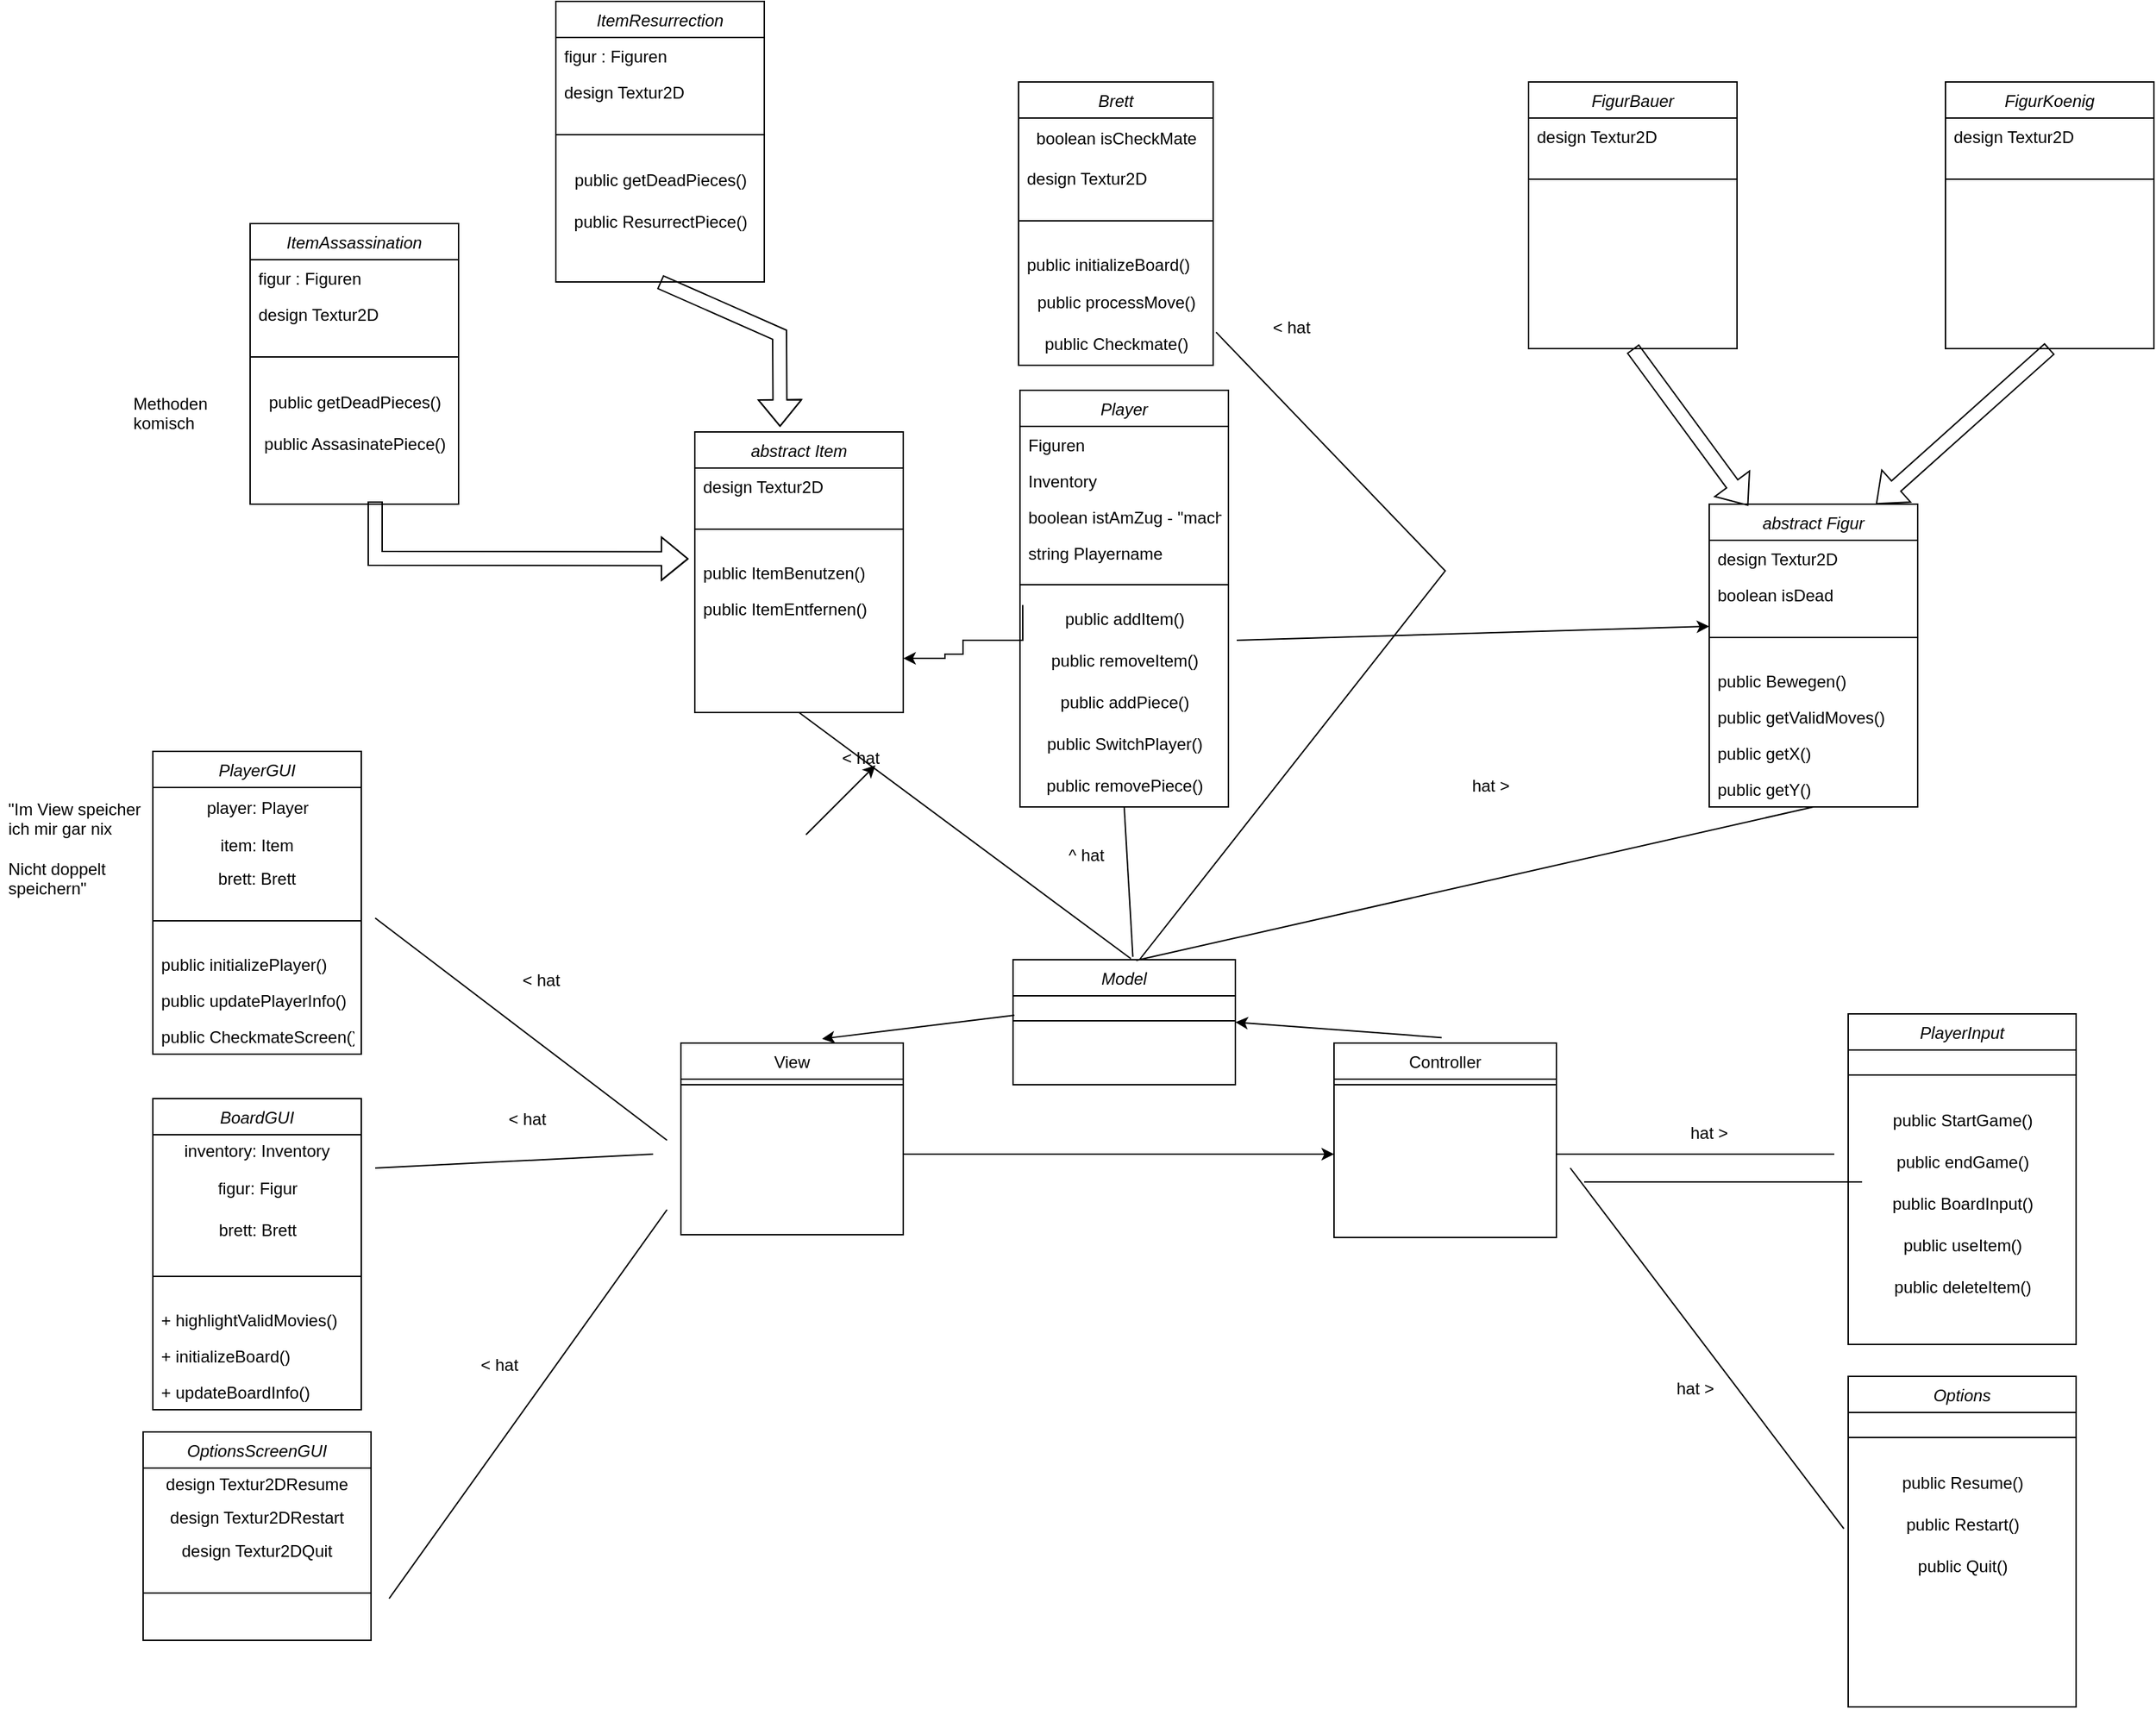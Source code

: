 <mxfile version="23.0.2" type="github">
  <diagram id="C5RBs43oDa-KdzZeNtuy" name="Page-1">
    <mxGraphModel dx="2901" dy="2311" grid="1" gridSize="10" guides="1" tooltips="1" connect="1" arrows="1" fold="1" page="1" pageScale="1" pageWidth="827" pageHeight="1169" math="0" shadow="0">
      <root>
        <mxCell id="WIyWlLk6GJQsqaUBKTNV-0" />
        <mxCell id="WIyWlLk6GJQsqaUBKTNV-1" parent="WIyWlLk6GJQsqaUBKTNV-0" />
        <mxCell id="zkfFHV4jXpPFQw0GAbJ--0" value="Model" style="swimlane;fontStyle=2;align=center;verticalAlign=top;childLayout=stackLayout;horizontal=1;startSize=26;horizontalStack=0;resizeParent=1;resizeLast=0;collapsible=1;marginBottom=0;rounded=0;shadow=0;strokeWidth=1;" parent="WIyWlLk6GJQsqaUBKTNV-1" vertex="1">
          <mxGeometry x="339" y="260" width="160" height="90" as="geometry">
            <mxRectangle x="230" y="140" width="160" height="26" as="alternateBounds" />
          </mxGeometry>
        </mxCell>
        <mxCell id="zkfFHV4jXpPFQw0GAbJ--4" value="" style="line;html=1;strokeWidth=1;align=left;verticalAlign=middle;spacingTop=-1;spacingLeft=3;spacingRight=3;rotatable=0;labelPosition=right;points=[];portConstraint=eastwest;" parent="zkfFHV4jXpPFQw0GAbJ--0" vertex="1">
          <mxGeometry y="26" width="160" height="36" as="geometry" />
        </mxCell>
        <mxCell id="zkfFHV4jXpPFQw0GAbJ--6" value="View" style="swimlane;fontStyle=0;align=center;verticalAlign=top;childLayout=stackLayout;horizontal=1;startSize=26;horizontalStack=0;resizeParent=1;resizeLast=0;collapsible=1;marginBottom=0;rounded=0;shadow=0;strokeWidth=1;" parent="WIyWlLk6GJQsqaUBKTNV-1" vertex="1">
          <mxGeometry x="100" y="320" width="160" height="138" as="geometry">
            <mxRectangle x="130" y="380" width="160" height="26" as="alternateBounds" />
          </mxGeometry>
        </mxCell>
        <mxCell id="zkfFHV4jXpPFQw0GAbJ--9" value="" style="line;html=1;strokeWidth=1;align=left;verticalAlign=middle;spacingTop=-1;spacingLeft=3;spacingRight=3;rotatable=0;labelPosition=right;points=[];portConstraint=eastwest;" parent="zkfFHV4jXpPFQw0GAbJ--6" vertex="1">
          <mxGeometry y="26" width="160" height="8" as="geometry" />
        </mxCell>
        <mxCell id="zkfFHV4jXpPFQw0GAbJ--13" value="Controller&#xa;" style="swimlane;fontStyle=0;align=center;verticalAlign=top;childLayout=stackLayout;horizontal=1;startSize=26;horizontalStack=0;resizeParent=1;resizeLast=0;collapsible=1;marginBottom=0;rounded=0;shadow=0;strokeWidth=1;" parent="WIyWlLk6GJQsqaUBKTNV-1" vertex="1">
          <mxGeometry x="570" y="320" width="160" height="140" as="geometry">
            <mxRectangle x="340" y="380" width="170" height="26" as="alternateBounds" />
          </mxGeometry>
        </mxCell>
        <mxCell id="zkfFHV4jXpPFQw0GAbJ--15" value="" style="line;html=1;strokeWidth=1;align=left;verticalAlign=middle;spacingTop=-1;spacingLeft=3;spacingRight=3;rotatable=0;labelPosition=right;points=[];portConstraint=eastwest;" parent="zkfFHV4jXpPFQw0GAbJ--13" vertex="1">
          <mxGeometry y="26" width="160" height="8" as="geometry" />
        </mxCell>
        <mxCell id="_3oRnArDwlTVhHoEboh7-8" value="" style="endArrow=classic;html=1;rounded=0;entryX=0.635;entryY=-0.022;entryDx=0;entryDy=0;entryPerimeter=0;" parent="WIyWlLk6GJQsqaUBKTNV-1" target="zkfFHV4jXpPFQw0GAbJ--6" edge="1">
          <mxGeometry width="50" height="50" relative="1" as="geometry">
            <mxPoint x="340" y="300" as="sourcePoint" />
            <mxPoint x="270" y="210" as="targetPoint" />
          </mxGeometry>
        </mxCell>
        <mxCell id="_3oRnArDwlTVhHoEboh7-10" value="" style="endArrow=classic;html=1;rounded=0;exitX=0.484;exitY=-0.028;exitDx=0;exitDy=0;exitPerimeter=0;entryX=1;entryY=0.5;entryDx=0;entryDy=0;" parent="WIyWlLk6GJQsqaUBKTNV-1" source="zkfFHV4jXpPFQw0GAbJ--13" target="zkfFHV4jXpPFQw0GAbJ--0" edge="1">
          <mxGeometry width="50" height="50" relative="1" as="geometry">
            <mxPoint x="390" y="320" as="sourcePoint" />
            <mxPoint x="493.04" y="228.9" as="targetPoint" />
          </mxGeometry>
        </mxCell>
        <mxCell id="_3oRnArDwlTVhHoEboh7-21" value="Player" style="swimlane;fontStyle=2;align=center;verticalAlign=top;childLayout=stackLayout;horizontal=1;startSize=26;horizontalStack=0;resizeParent=1;resizeLast=0;collapsible=1;marginBottom=0;rounded=0;shadow=0;strokeWidth=1;" parent="WIyWlLk6GJQsqaUBKTNV-1" vertex="1">
          <mxGeometry x="344" y="-150" width="150" height="300" as="geometry">
            <mxRectangle x="230" y="140" width="160" height="26" as="alternateBounds" />
          </mxGeometry>
        </mxCell>
        <mxCell id="_3oRnArDwlTVhHoEboh7-22" value="Figuren&#xa;" style="text;align=left;verticalAlign=top;spacingLeft=4;spacingRight=4;overflow=hidden;rotatable=0;points=[[0,0.5],[1,0.5]];portConstraint=eastwest;" parent="_3oRnArDwlTVhHoEboh7-21" vertex="1">
          <mxGeometry y="26" width="150" height="26" as="geometry" />
        </mxCell>
        <mxCell id="_3oRnArDwlTVhHoEboh7-23" value="Inventory" style="text;align=left;verticalAlign=top;spacingLeft=4;spacingRight=4;overflow=hidden;rotatable=0;points=[[0,0.5],[1,0.5]];portConstraint=eastwest;rounded=0;shadow=0;html=0;" parent="_3oRnArDwlTVhHoEboh7-21" vertex="1">
          <mxGeometry y="52" width="150" height="26" as="geometry" />
        </mxCell>
        <mxCell id="31eVCg-rmrNugIKv_rSr-38" value="boolean istAmZug - &quot;macht keinen SInn&quot;" style="text;align=left;verticalAlign=top;spacingLeft=4;spacingRight=4;overflow=hidden;rotatable=0;points=[[0,0.5],[1,0.5]];portConstraint=eastwest;rounded=0;shadow=0;html=0;" parent="_3oRnArDwlTVhHoEboh7-21" vertex="1">
          <mxGeometry y="78" width="150" height="26" as="geometry" />
        </mxCell>
        <mxCell id="o50f4j4-CkijmpukUi6C-11" value="string Playername" style="text;align=left;verticalAlign=top;spacingLeft=4;spacingRight=4;overflow=hidden;rotatable=0;points=[[0,0.5],[1,0.5]];portConstraint=eastwest;rounded=0;shadow=0;html=0;" parent="_3oRnArDwlTVhHoEboh7-21" vertex="1">
          <mxGeometry y="104" width="150" height="26" as="geometry" />
        </mxCell>
        <mxCell id="_3oRnArDwlTVhHoEboh7-26" value="" style="line;html=1;strokeWidth=1;align=left;verticalAlign=middle;spacingTop=-1;spacingLeft=3;spacingRight=3;rotatable=0;labelPosition=right;points=[];portConstraint=eastwest;" parent="_3oRnArDwlTVhHoEboh7-21" vertex="1">
          <mxGeometry y="130" width="150" height="20" as="geometry" />
        </mxCell>
        <mxCell id="o50f4j4-CkijmpukUi6C-31" value="public addItem()" style="text;html=1;align=center;verticalAlign=middle;resizable=0;points=[];autosize=1;strokeColor=none;fillColor=none;" parent="_3oRnArDwlTVhHoEboh7-21" vertex="1">
          <mxGeometry y="150" width="150" height="30" as="geometry" />
        </mxCell>
        <mxCell id="o50f4j4-CkijmpukUi6C-32" value="public removeItem()" style="text;html=1;align=center;verticalAlign=middle;resizable=0;points=[];autosize=1;strokeColor=none;fillColor=none;" parent="_3oRnArDwlTVhHoEboh7-21" vertex="1">
          <mxGeometry y="180" width="150" height="30" as="geometry" />
        </mxCell>
        <mxCell id="o50f4j4-CkijmpukUi6C-33" value="public addPiece()" style="text;html=1;align=center;verticalAlign=middle;resizable=0;points=[];autosize=1;strokeColor=none;fillColor=none;" parent="_3oRnArDwlTVhHoEboh7-21" vertex="1">
          <mxGeometry y="210" width="150" height="30" as="geometry" />
        </mxCell>
        <mxCell id="o50f4j4-CkijmpukUi6C-12" value="public SwitchPlayer()" style="text;html=1;align=center;verticalAlign=middle;resizable=0;points=[];autosize=1;strokeColor=none;fillColor=none;" parent="_3oRnArDwlTVhHoEboh7-21" vertex="1">
          <mxGeometry y="240" width="150" height="30" as="geometry" />
        </mxCell>
        <mxCell id="o50f4j4-CkijmpukUi6C-34" value="public removePiece()" style="text;html=1;align=center;verticalAlign=middle;resizable=0;points=[];autosize=1;strokeColor=none;fillColor=none;" parent="_3oRnArDwlTVhHoEboh7-21" vertex="1">
          <mxGeometry y="270" width="150" height="30" as="geometry" />
        </mxCell>
        <mxCell id="_3oRnArDwlTVhHoEboh7-32" value="" style="endArrow=classic;html=1;rounded=0;" parent="WIyWlLk6GJQsqaUBKTNV-1" edge="1">
          <mxGeometry width="50" height="50" relative="1" as="geometry">
            <mxPoint x="260" y="400" as="sourcePoint" />
            <mxPoint x="570" y="400" as="targetPoint" />
          </mxGeometry>
        </mxCell>
        <mxCell id="_3oRnArDwlTVhHoEboh7-33" value="abstract Figur" style="swimlane;fontStyle=2;align=center;verticalAlign=top;childLayout=stackLayout;horizontal=1;startSize=26;horizontalStack=0;resizeParent=1;resizeLast=0;collapsible=1;marginBottom=0;rounded=0;shadow=0;strokeWidth=1;" parent="WIyWlLk6GJQsqaUBKTNV-1" vertex="1">
          <mxGeometry x="840" y="-68" width="150" height="218" as="geometry">
            <mxRectangle x="230" y="140" width="160" height="26" as="alternateBounds" />
          </mxGeometry>
        </mxCell>
        <mxCell id="_3oRnArDwlTVhHoEboh7-34" value="design Textur2D" style="text;align=left;verticalAlign=top;spacingLeft=4;spacingRight=4;overflow=hidden;rotatable=0;points=[[0,0.5],[1,0.5]];portConstraint=eastwest;" parent="_3oRnArDwlTVhHoEboh7-33" vertex="1">
          <mxGeometry y="26" width="150" height="26" as="geometry" />
        </mxCell>
        <mxCell id="o50f4j4-CkijmpukUi6C-25" value="boolean isDead" style="text;align=left;verticalAlign=top;spacingLeft=4;spacingRight=4;overflow=hidden;rotatable=0;points=[[0,0.5],[1,0.5]];portConstraint=eastwest;" parent="_3oRnArDwlTVhHoEboh7-33" vertex="1">
          <mxGeometry y="52" width="150" height="26" as="geometry" />
        </mxCell>
        <mxCell id="_3oRnArDwlTVhHoEboh7-38" value="" style="line;html=1;strokeWidth=1;align=left;verticalAlign=middle;spacingTop=-1;spacingLeft=3;spacingRight=3;rotatable=0;labelPosition=right;points=[];portConstraint=eastwest;" parent="_3oRnArDwlTVhHoEboh7-33" vertex="1">
          <mxGeometry y="78" width="150" height="36" as="geometry" />
        </mxCell>
        <mxCell id="nvg7bi4D38_Xlgf6pgOW-30" value="public Bewegen()" style="text;align=left;verticalAlign=top;spacingLeft=4;spacingRight=4;overflow=hidden;rotatable=0;points=[[0,0.5],[1,0.5]];portConstraint=eastwest;" parent="_3oRnArDwlTVhHoEboh7-33" vertex="1">
          <mxGeometry y="114" width="150" height="26" as="geometry" />
        </mxCell>
        <mxCell id="o50f4j4-CkijmpukUi6C-18" value="public getValidMoves()" style="text;align=left;verticalAlign=top;spacingLeft=4;spacingRight=4;overflow=hidden;rotatable=0;points=[[0,0.5],[1,0.5]];portConstraint=eastwest;" parent="_3oRnArDwlTVhHoEboh7-33" vertex="1">
          <mxGeometry y="140" width="150" height="26" as="geometry" />
        </mxCell>
        <mxCell id="o50f4j4-CkijmpukUi6C-27" value="public getX()" style="text;align=left;verticalAlign=top;spacingLeft=4;spacingRight=4;overflow=hidden;rotatable=0;points=[[0,0.5],[1,0.5]];portConstraint=eastwest;" parent="_3oRnArDwlTVhHoEboh7-33" vertex="1">
          <mxGeometry y="166" width="150" height="26" as="geometry" />
        </mxCell>
        <mxCell id="o50f4j4-CkijmpukUi6C-28" value="public getY()" style="text;align=left;verticalAlign=top;spacingLeft=4;spacingRight=4;overflow=hidden;rotatable=0;points=[[0,0.5],[1,0.5]];portConstraint=eastwest;" parent="_3oRnArDwlTVhHoEboh7-33" vertex="1">
          <mxGeometry y="192" width="150" height="26" as="geometry" />
        </mxCell>
        <mxCell id="_3oRnArDwlTVhHoEboh7-40" value="abstract Item&#xa;" style="swimlane;fontStyle=2;align=center;verticalAlign=top;childLayout=stackLayout;horizontal=1;startSize=26;horizontalStack=0;resizeParent=1;resizeLast=0;collapsible=1;marginBottom=0;rounded=0;shadow=0;strokeWidth=1;" parent="WIyWlLk6GJQsqaUBKTNV-1" vertex="1">
          <mxGeometry x="110" y="-120" width="150" height="202" as="geometry">
            <mxRectangle x="110" y="-110" width="160" height="26" as="alternateBounds" />
          </mxGeometry>
        </mxCell>
        <mxCell id="_3oRnArDwlTVhHoEboh7-43" value="design Textur2D" style="text;align=left;verticalAlign=top;spacingLeft=4;spacingRight=4;overflow=hidden;rotatable=0;points=[[0,0.5],[1,0.5]];portConstraint=eastwest;rounded=0;shadow=0;html=0;" parent="_3oRnArDwlTVhHoEboh7-40" vertex="1">
          <mxGeometry y="26" width="150" height="26" as="geometry" />
        </mxCell>
        <mxCell id="_3oRnArDwlTVhHoEboh7-45" value="" style="line;html=1;strokeWidth=1;align=left;verticalAlign=middle;spacingTop=-1;spacingLeft=3;spacingRight=3;rotatable=0;labelPosition=right;points=[];portConstraint=eastwest;" parent="_3oRnArDwlTVhHoEboh7-40" vertex="1">
          <mxGeometry y="52" width="150" height="36" as="geometry" />
        </mxCell>
        <mxCell id="nvg7bi4D38_Xlgf6pgOW-5" value="public ItemBenutzen()" style="text;align=left;verticalAlign=top;spacingLeft=4;spacingRight=4;overflow=hidden;rotatable=0;points=[[0,0.5],[1,0.5]];portConstraint=eastwest;rounded=0;shadow=0;html=0;" parent="_3oRnArDwlTVhHoEboh7-40" vertex="1">
          <mxGeometry y="88" width="150" height="26" as="geometry" />
        </mxCell>
        <mxCell id="o50f4j4-CkijmpukUi6C-39" value="public ItemEntfernen()" style="text;align=left;verticalAlign=top;spacingLeft=4;spacingRight=4;overflow=hidden;rotatable=0;points=[[0,0.5],[1,0.5]];portConstraint=eastwest;rounded=0;shadow=0;html=0;" parent="_3oRnArDwlTVhHoEboh7-40" vertex="1">
          <mxGeometry y="114" width="150" height="26" as="geometry" />
        </mxCell>
        <mxCell id="_3oRnArDwlTVhHoEboh7-49" value="Brett" style="swimlane;fontStyle=2;align=center;verticalAlign=top;childLayout=stackLayout;horizontal=1;startSize=26;horizontalStack=0;resizeParent=1;resizeLast=0;collapsible=1;marginBottom=0;rounded=0;shadow=0;strokeWidth=1;" parent="WIyWlLk6GJQsqaUBKTNV-1" vertex="1">
          <mxGeometry x="343" y="-372" width="140" height="204" as="geometry">
            <mxRectangle x="230" y="140" width="160" height="26" as="alternateBounds" />
          </mxGeometry>
        </mxCell>
        <mxCell id="o50f4j4-CkijmpukUi6C-14" value="boolean isCheckMate" style="text;html=1;align=center;verticalAlign=middle;resizable=0;points=[];autosize=1;strokeColor=none;fillColor=none;" parent="_3oRnArDwlTVhHoEboh7-49" vertex="1">
          <mxGeometry y="26" width="140" height="30" as="geometry" />
        </mxCell>
        <mxCell id="o50f4j4-CkijmpukUi6C-67" value="design Textur2D" style="text;align=left;verticalAlign=top;spacingLeft=4;spacingRight=4;overflow=hidden;rotatable=0;points=[[0,0.5],[1,0.5]];portConstraint=eastwest;rounded=0;shadow=0;html=0;" parent="_3oRnArDwlTVhHoEboh7-49" vertex="1">
          <mxGeometry y="56" width="140" height="26" as="geometry" />
        </mxCell>
        <mxCell id="_3oRnArDwlTVhHoEboh7-54" value="" style="line;html=1;strokeWidth=1;align=left;verticalAlign=middle;spacingTop=-1;spacingLeft=3;spacingRight=3;rotatable=0;labelPosition=right;points=[];portConstraint=eastwest;" parent="_3oRnArDwlTVhHoEboh7-49" vertex="1">
          <mxGeometry y="82" width="140" height="36" as="geometry" />
        </mxCell>
        <mxCell id="o50f4j4-CkijmpukUi6C-15" value="public initializeBoard()" style="text;align=left;verticalAlign=top;spacingLeft=4;spacingRight=4;overflow=hidden;rotatable=0;points=[[0,0.5],[1,0.5]];portConstraint=eastwest;rounded=0;shadow=0;html=0;" parent="_3oRnArDwlTVhHoEboh7-49" vertex="1">
          <mxGeometry y="118" width="140" height="26" as="geometry" />
        </mxCell>
        <mxCell id="31eVCg-rmrNugIKv_rSr-50" value="public processMove()" style="text;html=1;align=center;verticalAlign=middle;resizable=0;points=[];autosize=1;strokeColor=none;fillColor=none;" parent="_3oRnArDwlTVhHoEboh7-49" vertex="1">
          <mxGeometry y="144" width="140" height="30" as="geometry" />
        </mxCell>
        <mxCell id="o50f4j4-CkijmpukUi6C-19" value="public Checkmate()" style="text;html=1;align=center;verticalAlign=middle;resizable=0;points=[];autosize=1;strokeColor=none;fillColor=none;" parent="_3oRnArDwlTVhHoEboh7-49" vertex="1">
          <mxGeometry y="174" width="140" height="30" as="geometry" />
        </mxCell>
        <mxCell id="31eVCg-rmrNugIKv_rSr-1" value="" style="endArrow=none;html=1;rounded=0;" parent="WIyWlLk6GJQsqaUBKTNV-1" edge="1">
          <mxGeometry width="50" height="50" relative="1" as="geometry">
            <mxPoint x="-120" y="410" as="sourcePoint" />
            <mxPoint x="80" y="400" as="targetPoint" />
          </mxGeometry>
        </mxCell>
        <mxCell id="31eVCg-rmrNugIKv_rSr-2" value="" style="endArrow=none;html=1;rounded=0;entryX=0.5;entryY=1;entryDx=0;entryDy=0;exitX=0.539;exitY=-0.023;exitDx=0;exitDy=0;exitPerimeter=0;" parent="WIyWlLk6GJQsqaUBKTNV-1" source="zkfFHV4jXpPFQw0GAbJ--0" target="_3oRnArDwlTVhHoEboh7-21" edge="1">
          <mxGeometry width="50" height="50" relative="1" as="geometry">
            <mxPoint x="420" y="150" as="sourcePoint" />
            <mxPoint x="460" y="10" as="targetPoint" />
          </mxGeometry>
        </mxCell>
        <mxCell id="31eVCg-rmrNugIKv_rSr-3" value="" style="endArrow=none;html=1;rounded=0;entryX=0.5;entryY=1;entryDx=0;entryDy=0;exitX=0.554;exitY=0.006;exitDx=0;exitDy=0;exitPerimeter=0;" parent="WIyWlLk6GJQsqaUBKTNV-1" source="zkfFHV4jXpPFQw0GAbJ--0" target="_3oRnArDwlTVhHoEboh7-33" edge="1">
          <mxGeometry width="50" height="50" relative="1" as="geometry">
            <mxPoint x="420" y="210" as="sourcePoint" />
            <mxPoint x="460" y="10" as="targetPoint" />
          </mxGeometry>
        </mxCell>
        <mxCell id="31eVCg-rmrNugIKv_rSr-9" value="" style="endArrow=none;html=1;rounded=0;exitX=0.53;exitY=-0.008;exitDx=0;exitDy=0;exitPerimeter=0;entryX=0.5;entryY=1;entryDx=0;entryDy=0;" parent="WIyWlLk6GJQsqaUBKTNV-1" source="zkfFHV4jXpPFQw0GAbJ--0" target="_3oRnArDwlTVhHoEboh7-40" edge="1">
          <mxGeometry width="50" height="50" relative="1" as="geometry">
            <mxPoint x="410" y="60" as="sourcePoint" />
            <mxPoint x="460" y="10" as="targetPoint" />
          </mxGeometry>
        </mxCell>
        <mxCell id="31eVCg-rmrNugIKv_rSr-10" value="" style="endArrow=none;html=1;rounded=0;entryX=1.015;entryY=0.206;entryDx=0;entryDy=0;entryPerimeter=0;" parent="WIyWlLk6GJQsqaUBKTNV-1" target="o50f4j4-CkijmpukUi6C-19" edge="1">
          <mxGeometry width="50" height="50" relative="1" as="geometry">
            <mxPoint x="430" y="260" as="sourcePoint" />
            <mxPoint x="500" y="-150" as="targetPoint" />
            <Array as="points">
              <mxPoint x="650" y="-20" />
            </Array>
          </mxGeometry>
        </mxCell>
        <mxCell id="31eVCg-rmrNugIKv_rSr-14" value="&amp;lt; hat" style="text;strokeColor=none;fillColor=none;align=left;verticalAlign=middle;spacingLeft=4;spacingRight=4;overflow=hidden;points=[[0,0.5],[1,0.5]];portConstraint=eastwest;rotatable=0;whiteSpace=wrap;html=1;" parent="WIyWlLk6GJQsqaUBKTNV-1" vertex="1">
          <mxGeometry x="520" y="-210" width="80" height="30" as="geometry" />
        </mxCell>
        <mxCell id="31eVCg-rmrNugIKv_rSr-15" value="&amp;lt; hat" style="text;strokeColor=none;fillColor=none;align=left;verticalAlign=middle;spacingLeft=4;spacingRight=4;overflow=hidden;points=[[0,0.5],[1,0.5]];portConstraint=eastwest;rotatable=0;whiteSpace=wrap;html=1;" parent="WIyWlLk6GJQsqaUBKTNV-1" vertex="1">
          <mxGeometry x="210" y="100" width="80" height="30" as="geometry" />
        </mxCell>
        <mxCell id="31eVCg-rmrNugIKv_rSr-16" value="^ hat" style="text;strokeColor=none;fillColor=none;align=left;verticalAlign=middle;spacingLeft=4;spacingRight=4;overflow=hidden;points=[[0,0.5],[1,0.5]];portConstraint=eastwest;rotatable=0;whiteSpace=wrap;html=1;" parent="WIyWlLk6GJQsqaUBKTNV-1" vertex="1">
          <mxGeometry x="373" y="170" width="80" height="30" as="geometry" />
        </mxCell>
        <mxCell id="31eVCg-rmrNugIKv_rSr-17" value="&amp;nbsp;hat &amp;gt;" style="text;strokeColor=none;fillColor=none;align=left;verticalAlign=middle;spacingLeft=4;spacingRight=4;overflow=hidden;points=[[0,0.5],[1,0.5]];portConstraint=eastwest;rotatable=0;whiteSpace=wrap;html=1;" parent="WIyWlLk6GJQsqaUBKTNV-1" vertex="1">
          <mxGeometry x="660" y="120" width="80" height="30" as="geometry" />
        </mxCell>
        <mxCell id="31eVCg-rmrNugIKv_rSr-18" value="&amp;lt; hat" style="text;strokeColor=none;fillColor=none;align=left;verticalAlign=middle;spacingLeft=4;spacingRight=4;overflow=hidden;points=[[0,0.5],[1,0.5]];portConstraint=eastwest;rotatable=0;whiteSpace=wrap;html=1;" parent="WIyWlLk6GJQsqaUBKTNV-1" vertex="1">
          <mxGeometry x="-30" y="360" width="80" height="30" as="geometry" />
        </mxCell>
        <mxCell id="31eVCg-rmrNugIKv_rSr-19" value="BoardGUI" style="swimlane;fontStyle=2;align=center;verticalAlign=top;childLayout=stackLayout;horizontal=1;startSize=26;horizontalStack=0;resizeParent=1;resizeLast=0;collapsible=1;marginBottom=0;rounded=0;shadow=0;strokeWidth=1;" parent="WIyWlLk6GJQsqaUBKTNV-1" vertex="1">
          <mxGeometry x="-280" y="360" width="150" height="224" as="geometry">
            <mxRectangle x="230" y="140" width="160" height="26" as="alternateBounds" />
          </mxGeometry>
        </mxCell>
        <mxCell id="nvg7bi4D38_Xlgf6pgOW-1" value="inventory: Inventory" style="text;html=1;strokeColor=none;fillColor=none;align=center;verticalAlign=middle;whiteSpace=wrap;rounded=0;" parent="31eVCg-rmrNugIKv_rSr-19" vertex="1">
          <mxGeometry y="26" width="150" height="24" as="geometry" />
        </mxCell>
        <mxCell id="31eVCg-rmrNugIKv_rSr-37" value="figur: Figur" style="text;html=1;align=center;verticalAlign=middle;resizable=0;points=[];autosize=1;strokeColor=none;fillColor=none;" parent="31eVCg-rmrNugIKv_rSr-19" vertex="1">
          <mxGeometry y="50" width="150" height="30" as="geometry" />
        </mxCell>
        <mxCell id="31eVCg-rmrNugIKv_rSr-36" value="brett: Brett" style="text;html=1;align=center;verticalAlign=middle;resizable=0;points=[];autosize=1;strokeColor=none;fillColor=none;" parent="31eVCg-rmrNugIKv_rSr-19" vertex="1">
          <mxGeometry y="80" width="150" height="30" as="geometry" />
        </mxCell>
        <mxCell id="31eVCg-rmrNugIKv_rSr-23" value="" style="line;html=1;strokeWidth=1;align=left;verticalAlign=middle;spacingTop=-1;spacingLeft=3;spacingRight=3;rotatable=0;labelPosition=right;points=[];portConstraint=eastwest;" parent="31eVCg-rmrNugIKv_rSr-19" vertex="1">
          <mxGeometry y="110" width="150" height="36" as="geometry" />
        </mxCell>
        <mxCell id="o50f4j4-CkijmpukUi6C-26" value="+ highlightValidMovies()" style="text;align=left;verticalAlign=top;spacingLeft=4;spacingRight=4;overflow=hidden;rotatable=0;points=[[0,0.5],[1,0.5]];portConstraint=eastwest;" parent="31eVCg-rmrNugIKv_rSr-19" vertex="1">
          <mxGeometry y="146" width="150" height="26" as="geometry" />
        </mxCell>
        <mxCell id="31eVCg-rmrNugIKv_rSr-24" value="+ initializeBoard()" style="text;align=left;verticalAlign=top;spacingLeft=4;spacingRight=4;overflow=hidden;rotatable=0;points=[[0,0.5],[1,0.5]];portConstraint=eastwest;" parent="31eVCg-rmrNugIKv_rSr-19" vertex="1">
          <mxGeometry y="172" width="150" height="26" as="geometry" />
        </mxCell>
        <mxCell id="31eVCg-rmrNugIKv_rSr-25" value="+ updateBoardInfo()" style="text;align=left;verticalAlign=top;spacingLeft=4;spacingRight=4;overflow=hidden;rotatable=0;points=[[0,0.5],[1,0.5]];portConstraint=eastwest;" parent="31eVCg-rmrNugIKv_rSr-19" vertex="1">
          <mxGeometry y="198" width="150" height="26" as="geometry" />
        </mxCell>
        <mxCell id="31eVCg-rmrNugIKv_rSr-26" value="PlayerGUI" style="swimlane;fontStyle=2;align=center;verticalAlign=top;childLayout=stackLayout;horizontal=1;startSize=26;horizontalStack=0;resizeParent=1;resizeLast=0;collapsible=1;marginBottom=0;rounded=0;shadow=0;strokeWidth=1;" parent="WIyWlLk6GJQsqaUBKTNV-1" vertex="1">
          <mxGeometry x="-280" y="110" width="150" height="218" as="geometry">
            <mxRectangle x="230" y="140" width="160" height="26" as="alternateBounds" />
          </mxGeometry>
        </mxCell>
        <mxCell id="31eVCg-rmrNugIKv_rSr-33" value="player: Player" style="text;html=1;align=center;verticalAlign=middle;resizable=0;points=[];autosize=1;strokeColor=none;fillColor=none;" parent="31eVCg-rmrNugIKv_rSr-26" vertex="1">
          <mxGeometry y="26" width="150" height="30" as="geometry" />
        </mxCell>
        <mxCell id="31eVCg-rmrNugIKv_rSr-35" value="item: Item" style="text;html=1;strokeColor=none;fillColor=none;align=center;verticalAlign=middle;whiteSpace=wrap;rounded=0;" parent="31eVCg-rmrNugIKv_rSr-26" vertex="1">
          <mxGeometry y="56" width="150" height="24" as="geometry" />
        </mxCell>
        <mxCell id="o50f4j4-CkijmpukUi6C-21" value="brett: Brett" style="text;html=1;strokeColor=none;fillColor=none;align=center;verticalAlign=middle;whiteSpace=wrap;rounded=0;" parent="31eVCg-rmrNugIKv_rSr-26" vertex="1">
          <mxGeometry y="80" width="150" height="24" as="geometry" />
        </mxCell>
        <mxCell id="31eVCg-rmrNugIKv_rSr-27" value="" style="line;html=1;strokeWidth=1;align=left;verticalAlign=middle;spacingTop=-1;spacingLeft=3;spacingRight=3;rotatable=0;labelPosition=right;points=[];portConstraint=eastwest;" parent="31eVCg-rmrNugIKv_rSr-26" vertex="1">
          <mxGeometry y="104" width="150" height="36" as="geometry" />
        </mxCell>
        <mxCell id="31eVCg-rmrNugIKv_rSr-32" value="public initializePlayer()" style="text;align=left;verticalAlign=top;spacingLeft=4;spacingRight=4;overflow=hidden;rotatable=0;points=[[0,0.5],[1,0.5]];portConstraint=eastwest;" parent="31eVCg-rmrNugIKv_rSr-26" vertex="1">
          <mxGeometry y="140" width="150" height="26" as="geometry" />
        </mxCell>
        <mxCell id="31eVCg-rmrNugIKv_rSr-28" value="public updatePlayerInfo()" style="text;align=left;verticalAlign=top;spacingLeft=4;spacingRight=4;overflow=hidden;rotatable=0;points=[[0,0.5],[1,0.5]];portConstraint=eastwest;" parent="31eVCg-rmrNugIKv_rSr-26" vertex="1">
          <mxGeometry y="166" width="150" height="26" as="geometry" />
        </mxCell>
        <mxCell id="o50f4j4-CkijmpukUi6C-20" value="public CheckmateScreen()" style="text;align=left;verticalAlign=top;spacingLeft=4;spacingRight=4;overflow=hidden;rotatable=0;points=[[0,0.5],[1,0.5]];portConstraint=eastwest;" parent="31eVCg-rmrNugIKv_rSr-26" vertex="1">
          <mxGeometry y="192" width="150" height="26" as="geometry" />
        </mxCell>
        <mxCell id="31eVCg-rmrNugIKv_rSr-30" value="" style="endArrow=none;html=1;rounded=0;" parent="WIyWlLk6GJQsqaUBKTNV-1" edge="1">
          <mxGeometry width="50" height="50" relative="1" as="geometry">
            <mxPoint x="-120" y="230" as="sourcePoint" />
            <mxPoint x="90" y="390" as="targetPoint" />
          </mxGeometry>
        </mxCell>
        <mxCell id="31eVCg-rmrNugIKv_rSr-31" value="&amp;lt; hat" style="text;strokeColor=none;fillColor=none;align=left;verticalAlign=middle;spacingLeft=4;spacingRight=4;overflow=hidden;points=[[0,0.5],[1,0.5]];portConstraint=eastwest;rotatable=0;whiteSpace=wrap;html=1;" parent="WIyWlLk6GJQsqaUBKTNV-1" vertex="1">
          <mxGeometry x="-20" y="260" width="80" height="30" as="geometry" />
        </mxCell>
        <mxCell id="31eVCg-rmrNugIKv_rSr-39" value="" style="edgeStyle=orthogonalEdgeStyle;rounded=0;orthogonalLoop=1;jettySize=auto;html=1;exitX=0.013;exitY=0.156;exitDx=0;exitDy=0;exitPerimeter=0;" parent="WIyWlLk6GJQsqaUBKTNV-1" source="o50f4j4-CkijmpukUi6C-31" edge="1">
          <mxGeometry relative="1" as="geometry">
            <mxPoint x="260" y="43.034" as="targetPoint" />
            <Array as="points">
              <mxPoint x="346" y="30" />
              <mxPoint x="303" y="30" />
              <mxPoint x="303" y="40" />
              <mxPoint x="290" y="40" />
              <mxPoint x="290" y="43" />
            </Array>
          </mxGeometry>
        </mxCell>
        <mxCell id="31eVCg-rmrNugIKv_rSr-40" value="" style="endArrow=none;html=1;rounded=0;" parent="WIyWlLk6GJQsqaUBKTNV-1" edge="1">
          <mxGeometry width="50" height="50" relative="1" as="geometry">
            <mxPoint x="730" y="400" as="sourcePoint" />
            <mxPoint x="930" y="400" as="targetPoint" />
          </mxGeometry>
        </mxCell>
        <mxCell id="31eVCg-rmrNugIKv_rSr-41" value="hat &amp;gt;" style="text;html=1;strokeColor=none;fillColor=none;align=center;verticalAlign=middle;whiteSpace=wrap;rounded=0;" parent="WIyWlLk6GJQsqaUBKTNV-1" vertex="1">
          <mxGeometry x="810" y="370" width="60" height="30" as="geometry" />
        </mxCell>
        <mxCell id="31eVCg-rmrNugIKv_rSr-43" value="Options" style="swimlane;fontStyle=2;align=center;verticalAlign=top;childLayout=stackLayout;horizontal=1;startSize=26;horizontalStack=0;resizeParent=1;resizeLast=0;collapsible=1;marginBottom=0;rounded=0;shadow=0;strokeWidth=1;" parent="WIyWlLk6GJQsqaUBKTNV-1" vertex="1">
          <mxGeometry x="940" y="560" width="164" height="238" as="geometry">
            <mxRectangle x="230" y="140" width="160" height="26" as="alternateBounds" />
          </mxGeometry>
        </mxCell>
        <mxCell id="31eVCg-rmrNugIKv_rSr-45" value="" style="line;html=1;strokeWidth=1;align=left;verticalAlign=middle;spacingTop=-1;spacingLeft=3;spacingRight=3;rotatable=0;labelPosition=right;points=[];portConstraint=eastwest;" parent="31eVCg-rmrNugIKv_rSr-43" vertex="1">
          <mxGeometry y="26" width="164" height="36" as="geometry" />
        </mxCell>
        <mxCell id="31eVCg-rmrNugIKv_rSr-46" value="public Resume()" style="text;html=1;align=center;verticalAlign=middle;resizable=0;points=[];autosize=1;strokeColor=none;fillColor=none;" parent="31eVCg-rmrNugIKv_rSr-43" vertex="1">
          <mxGeometry y="62" width="164" height="30" as="geometry" />
        </mxCell>
        <mxCell id="31eVCg-rmrNugIKv_rSr-47" value="public Restart()" style="text;html=1;align=center;verticalAlign=middle;resizable=0;points=[];autosize=1;strokeColor=none;fillColor=none;" parent="31eVCg-rmrNugIKv_rSr-43" vertex="1">
          <mxGeometry y="92" width="164" height="30" as="geometry" />
        </mxCell>
        <mxCell id="31eVCg-rmrNugIKv_rSr-48" value="public Quit()" style="text;html=1;align=center;verticalAlign=middle;resizable=0;points=[];autosize=1;strokeColor=none;fillColor=none;" parent="31eVCg-rmrNugIKv_rSr-43" vertex="1">
          <mxGeometry y="122" width="164" height="30" as="geometry" />
        </mxCell>
        <mxCell id="nvg7bi4D38_Xlgf6pgOW-10" value="ItemAssassination" style="swimlane;fontStyle=2;align=center;verticalAlign=top;childLayout=stackLayout;horizontal=1;startSize=26;horizontalStack=0;resizeParent=1;resizeLast=0;collapsible=1;marginBottom=0;rounded=0;shadow=0;strokeWidth=1;" parent="WIyWlLk6GJQsqaUBKTNV-1" vertex="1">
          <mxGeometry x="-210" y="-270" width="150" height="202" as="geometry">
            <mxRectangle x="110" y="-110" width="160" height="26" as="alternateBounds" />
          </mxGeometry>
        </mxCell>
        <mxCell id="nvg7bi4D38_Xlgf6pgOW-11" value="figur : Figuren" style="text;align=left;verticalAlign=top;spacingLeft=4;spacingRight=4;overflow=hidden;rotatable=0;points=[[0,0.5],[1,0.5]];portConstraint=eastwest;rounded=0;shadow=0;html=0;" parent="nvg7bi4D38_Xlgf6pgOW-10" vertex="1">
          <mxGeometry y="26" width="150" height="26" as="geometry" />
        </mxCell>
        <mxCell id="o50f4j4-CkijmpukUi6C-36" value="design Textur2D" style="text;align=left;verticalAlign=top;spacingLeft=4;spacingRight=4;overflow=hidden;rotatable=0;points=[[0,0.5],[1,0.5]];portConstraint=eastwest;rounded=0;shadow=0;html=0;" parent="nvg7bi4D38_Xlgf6pgOW-10" vertex="1">
          <mxGeometry y="52" width="150" height="26" as="geometry" />
        </mxCell>
        <mxCell id="nvg7bi4D38_Xlgf6pgOW-12" value="" style="line;html=1;strokeWidth=1;align=left;verticalAlign=middle;spacingTop=-1;spacingLeft=3;spacingRight=3;rotatable=0;labelPosition=right;points=[];portConstraint=eastwest;" parent="nvg7bi4D38_Xlgf6pgOW-10" vertex="1">
          <mxGeometry y="78" width="150" height="36" as="geometry" />
        </mxCell>
        <mxCell id="o50f4j4-CkijmpukUi6C-29" value="public getDeadPieces()" style="text;html=1;align=center;verticalAlign=middle;resizable=0;points=[];autosize=1;strokeColor=none;fillColor=none;" parent="nvg7bi4D38_Xlgf6pgOW-10" vertex="1">
          <mxGeometry y="114" width="150" height="30" as="geometry" />
        </mxCell>
        <mxCell id="o50f4j4-CkijmpukUi6C-30" value="public AssasinatePiece()" style="text;html=1;align=center;verticalAlign=middle;resizable=0;points=[];autosize=1;strokeColor=none;fillColor=none;" parent="nvg7bi4D38_Xlgf6pgOW-10" vertex="1">
          <mxGeometry y="144" width="150" height="30" as="geometry" />
        </mxCell>
        <mxCell id="nvg7bi4D38_Xlgf6pgOW-15" value="ItemResurrection" style="swimlane;fontStyle=2;align=center;verticalAlign=top;childLayout=stackLayout;horizontal=1;startSize=26;horizontalStack=0;resizeParent=1;resizeLast=0;collapsible=1;marginBottom=0;rounded=0;shadow=0;strokeWidth=1;" parent="WIyWlLk6GJQsqaUBKTNV-1" vertex="1">
          <mxGeometry x="10" y="-430" width="150" height="202" as="geometry">
            <mxRectangle x="110" y="-110" width="160" height="26" as="alternateBounds" />
          </mxGeometry>
        </mxCell>
        <mxCell id="nvg7bi4D38_Xlgf6pgOW-16" value="figur : Figuren" style="text;align=left;verticalAlign=top;spacingLeft=4;spacingRight=4;overflow=hidden;rotatable=0;points=[[0,0.5],[1,0.5]];portConstraint=eastwest;rounded=0;shadow=0;html=0;" parent="nvg7bi4D38_Xlgf6pgOW-15" vertex="1">
          <mxGeometry y="26" width="150" height="26" as="geometry" />
        </mxCell>
        <mxCell id="o50f4j4-CkijmpukUi6C-35" value="design Textur2D" style="text;align=left;verticalAlign=top;spacingLeft=4;spacingRight=4;overflow=hidden;rotatable=0;points=[[0,0.5],[1,0.5]];portConstraint=eastwest;rounded=0;shadow=0;html=0;" parent="nvg7bi4D38_Xlgf6pgOW-15" vertex="1">
          <mxGeometry y="52" width="150" height="26" as="geometry" />
        </mxCell>
        <mxCell id="nvg7bi4D38_Xlgf6pgOW-17" value="" style="line;html=1;strokeWidth=1;align=left;verticalAlign=middle;spacingTop=-1;spacingLeft=3;spacingRight=3;rotatable=0;labelPosition=right;points=[];portConstraint=eastwest;" parent="nvg7bi4D38_Xlgf6pgOW-15" vertex="1">
          <mxGeometry y="78" width="150" height="36" as="geometry" />
        </mxCell>
        <mxCell id="o50f4j4-CkijmpukUi6C-23" value="public getDeadPieces()" style="text;html=1;align=center;verticalAlign=middle;resizable=0;points=[];autosize=1;strokeColor=none;fillColor=none;" parent="nvg7bi4D38_Xlgf6pgOW-15" vertex="1">
          <mxGeometry y="114" width="150" height="30" as="geometry" />
        </mxCell>
        <mxCell id="o50f4j4-CkijmpukUi6C-24" value="public ResurrectPiece()" style="text;html=1;align=center;verticalAlign=middle;resizable=0;points=[];autosize=1;strokeColor=none;fillColor=none;" parent="nvg7bi4D38_Xlgf6pgOW-15" vertex="1">
          <mxGeometry y="144" width="150" height="30" as="geometry" />
        </mxCell>
        <mxCell id="nvg7bi4D38_Xlgf6pgOW-19" value="" style="shape=flexArrow;endArrow=classic;html=1;rounded=0;entryX=-0.03;entryY=0.128;entryDx=0;entryDy=0;entryPerimeter=0;" parent="WIyWlLk6GJQsqaUBKTNV-1" target="nvg7bi4D38_Xlgf6pgOW-5" edge="1">
          <mxGeometry width="50" height="50" relative="1" as="geometry">
            <mxPoint x="-120" y="-70" as="sourcePoint" />
            <mxPoint x="-40" y="-44" as="targetPoint" />
            <Array as="points">
              <mxPoint x="-120" y="-29" />
            </Array>
          </mxGeometry>
        </mxCell>
        <mxCell id="nvg7bi4D38_Xlgf6pgOW-20" value="" style="shape=flexArrow;endArrow=classic;html=1;rounded=0;entryX=0.409;entryY=-0.018;entryDx=0;entryDy=0;entryPerimeter=0;exitX=0.5;exitY=1;exitDx=0;exitDy=0;" parent="WIyWlLk6GJQsqaUBKTNV-1" source="nvg7bi4D38_Xlgf6pgOW-15" target="_3oRnArDwlTVhHoEboh7-40" edge="1">
          <mxGeometry width="50" height="50" relative="1" as="geometry">
            <mxPoint x="40" y="-160" as="sourcePoint" />
            <mxPoint x="90" y="-210" as="targetPoint" />
            <Array as="points">
              <mxPoint x="171" y="-190" />
            </Array>
          </mxGeometry>
        </mxCell>
        <mxCell id="nvg7bi4D38_Xlgf6pgOW-22" value="FigurBauer" style="swimlane;fontStyle=2;align=center;verticalAlign=top;childLayout=stackLayout;horizontal=1;startSize=26;horizontalStack=0;resizeParent=1;resizeLast=0;collapsible=1;marginBottom=0;rounded=0;shadow=0;strokeWidth=1;" parent="WIyWlLk6GJQsqaUBKTNV-1" vertex="1">
          <mxGeometry x="710" y="-372" width="150" height="192" as="geometry">
            <mxRectangle x="230" y="140" width="160" height="26" as="alternateBounds" />
          </mxGeometry>
        </mxCell>
        <mxCell id="o50f4j4-CkijmpukUi6C-37" value="design Textur2D" style="text;align=left;verticalAlign=top;spacingLeft=4;spacingRight=4;overflow=hidden;rotatable=0;points=[[0,0.5],[1,0.5]];portConstraint=eastwest;rounded=0;shadow=0;html=0;" parent="nvg7bi4D38_Xlgf6pgOW-22" vertex="1">
          <mxGeometry y="26" width="150" height="26" as="geometry" />
        </mxCell>
        <mxCell id="nvg7bi4D38_Xlgf6pgOW-24" value="" style="line;html=1;strokeWidth=1;align=left;verticalAlign=middle;spacingTop=-1;spacingLeft=3;spacingRight=3;rotatable=0;labelPosition=right;points=[];portConstraint=eastwest;" parent="nvg7bi4D38_Xlgf6pgOW-22" vertex="1">
          <mxGeometry y="52" width="150" height="36" as="geometry" />
        </mxCell>
        <mxCell id="nvg7bi4D38_Xlgf6pgOW-25" value="FigurKoenig" style="swimlane;fontStyle=2;align=center;verticalAlign=top;childLayout=stackLayout;horizontal=1;startSize=26;horizontalStack=0;resizeParent=1;resizeLast=0;collapsible=1;marginBottom=0;rounded=0;shadow=0;strokeWidth=1;" parent="WIyWlLk6GJQsqaUBKTNV-1" vertex="1">
          <mxGeometry x="1010" y="-372" width="150" height="192" as="geometry">
            <mxRectangle x="230" y="140" width="160" height="26" as="alternateBounds" />
          </mxGeometry>
        </mxCell>
        <mxCell id="o50f4j4-CkijmpukUi6C-38" value="design Textur2D" style="text;align=left;verticalAlign=top;spacingLeft=4;spacingRight=4;overflow=hidden;rotatable=0;points=[[0,0.5],[1,0.5]];portConstraint=eastwest;rounded=0;shadow=0;html=0;" parent="nvg7bi4D38_Xlgf6pgOW-25" vertex="1">
          <mxGeometry y="26" width="150" height="26" as="geometry" />
        </mxCell>
        <mxCell id="nvg7bi4D38_Xlgf6pgOW-27" value="" style="line;html=1;strokeWidth=1;align=left;verticalAlign=middle;spacingTop=-1;spacingLeft=3;spacingRight=3;rotatable=0;labelPosition=right;points=[];portConstraint=eastwest;" parent="nvg7bi4D38_Xlgf6pgOW-25" vertex="1">
          <mxGeometry y="52" width="150" height="36" as="geometry" />
        </mxCell>
        <mxCell id="nvg7bi4D38_Xlgf6pgOW-28" value="" style="shape=flexArrow;endArrow=classic;html=1;rounded=0;exitX=0.5;exitY=1;exitDx=0;exitDy=0;entryX=0.187;entryY=0.005;entryDx=0;entryDy=0;entryPerimeter=0;" parent="WIyWlLk6GJQsqaUBKTNV-1" source="nvg7bi4D38_Xlgf6pgOW-22" target="_3oRnArDwlTVhHoEboh7-33" edge="1">
          <mxGeometry width="50" height="50" relative="1" as="geometry">
            <mxPoint x="750" y="-70" as="sourcePoint" />
            <mxPoint x="870" y="-70" as="targetPoint" />
          </mxGeometry>
        </mxCell>
        <mxCell id="nvg7bi4D38_Xlgf6pgOW-29" value="" style="shape=flexArrow;endArrow=classic;html=1;rounded=0;exitX=0.5;exitY=1;exitDx=0;exitDy=0;entryX=0.8;entryY=0;entryDx=0;entryDy=0;entryPerimeter=0;" parent="WIyWlLk6GJQsqaUBKTNV-1" source="nvg7bi4D38_Xlgf6pgOW-25" target="_3oRnArDwlTVhHoEboh7-33" edge="1">
          <mxGeometry width="50" height="50" relative="1" as="geometry">
            <mxPoint x="1070" y="-181" as="sourcePoint" />
            <mxPoint x="1153" y="-68" as="targetPoint" />
          </mxGeometry>
        </mxCell>
        <mxCell id="o50f4j4-CkijmpukUi6C-13" value="" style="endArrow=classic;html=1;rounded=0;" parent="WIyWlLk6GJQsqaUBKTNV-1" edge="1">
          <mxGeometry width="50" height="50" relative="1" as="geometry">
            <mxPoint x="500" y="30" as="sourcePoint" />
            <mxPoint x="840" y="20" as="targetPoint" />
          </mxGeometry>
        </mxCell>
        <mxCell id="o50f4j4-CkijmpukUi6C-42" value="PlayerInput" style="swimlane;fontStyle=2;align=center;verticalAlign=top;childLayout=stackLayout;horizontal=1;startSize=26;horizontalStack=0;resizeParent=1;resizeLast=0;collapsible=1;marginBottom=0;rounded=0;shadow=0;strokeWidth=1;" parent="WIyWlLk6GJQsqaUBKTNV-1" vertex="1">
          <mxGeometry x="940" y="299" width="164" height="238" as="geometry">
            <mxRectangle x="230" y="140" width="160" height="26" as="alternateBounds" />
          </mxGeometry>
        </mxCell>
        <mxCell id="o50f4j4-CkijmpukUi6C-44" value="" style="line;html=1;strokeWidth=1;align=left;verticalAlign=middle;spacingTop=-1;spacingLeft=3;spacingRight=3;rotatable=0;labelPosition=right;points=[];portConstraint=eastwest;" parent="o50f4j4-CkijmpukUi6C-42" vertex="1">
          <mxGeometry y="26" width="164" height="36" as="geometry" />
        </mxCell>
        <mxCell id="o50f4j4-CkijmpukUi6C-45" value="public StartGame()" style="text;html=1;align=center;verticalAlign=middle;resizable=0;points=[];autosize=1;strokeColor=none;fillColor=none;" parent="o50f4j4-CkijmpukUi6C-42" vertex="1">
          <mxGeometry y="62" width="164" height="30" as="geometry" />
        </mxCell>
        <mxCell id="o50f4j4-CkijmpukUi6C-46" value="public endGame()" style="text;html=1;align=center;verticalAlign=middle;resizable=0;points=[];autosize=1;strokeColor=none;fillColor=none;" parent="o50f4j4-CkijmpukUi6C-42" vertex="1">
          <mxGeometry y="92" width="164" height="30" as="geometry" />
        </mxCell>
        <mxCell id="o50f4j4-CkijmpukUi6C-47" value="public BoardInput()" style="text;html=1;align=center;verticalAlign=middle;resizable=0;points=[];autosize=1;strokeColor=none;fillColor=none;" parent="o50f4j4-CkijmpukUi6C-42" vertex="1">
          <mxGeometry y="122" width="164" height="30" as="geometry" />
        </mxCell>
        <mxCell id="o50f4j4-CkijmpukUi6C-48" value="public useItem()" style="text;html=1;align=center;verticalAlign=middle;resizable=0;points=[];autosize=1;strokeColor=none;fillColor=none;" parent="o50f4j4-CkijmpukUi6C-42" vertex="1">
          <mxGeometry y="152" width="164" height="30" as="geometry" />
        </mxCell>
        <mxCell id="o50f4j4-CkijmpukUi6C-49" value="public deleteItem()" style="text;html=1;align=center;verticalAlign=middle;resizable=0;points=[];autosize=1;strokeColor=none;fillColor=none;" parent="o50f4j4-CkijmpukUi6C-42" vertex="1">
          <mxGeometry y="182" width="164" height="30" as="geometry" />
        </mxCell>
        <mxCell id="o50f4j4-CkijmpukUi6C-58" value="" style="endArrow=none;html=1;rounded=0;entryX=-0.019;entryY=0.589;entryDx=0;entryDy=0;entryPerimeter=0;" parent="WIyWlLk6GJQsqaUBKTNV-1" target="31eVCg-rmrNugIKv_rSr-47" edge="1">
          <mxGeometry width="50" height="50" relative="1" as="geometry">
            <mxPoint x="740" y="410" as="sourcePoint" />
            <mxPoint x="940" y="410" as="targetPoint" />
          </mxGeometry>
        </mxCell>
        <mxCell id="o50f4j4-CkijmpukUi6C-59" value="" style="endArrow=none;html=1;rounded=0;" parent="WIyWlLk6GJQsqaUBKTNV-1" edge="1">
          <mxGeometry width="50" height="50" relative="1" as="geometry">
            <mxPoint x="750" y="420" as="sourcePoint" />
            <mxPoint x="950" y="420" as="targetPoint" />
          </mxGeometry>
        </mxCell>
        <mxCell id="o50f4j4-CkijmpukUi6C-60" value="hat &amp;gt;" style="text;html=1;strokeColor=none;fillColor=none;align=center;verticalAlign=middle;whiteSpace=wrap;rounded=0;" parent="WIyWlLk6GJQsqaUBKTNV-1" vertex="1">
          <mxGeometry x="800" y="554" width="60" height="30" as="geometry" />
        </mxCell>
        <mxCell id="o50f4j4-CkijmpukUi6C-61" value="OptionsScreenGUI" style="swimlane;fontStyle=2;align=center;verticalAlign=top;childLayout=stackLayout;horizontal=1;startSize=26;horizontalStack=0;resizeParent=1;resizeLast=0;collapsible=1;marginBottom=0;rounded=0;shadow=0;strokeWidth=1;" parent="WIyWlLk6GJQsqaUBKTNV-1" vertex="1">
          <mxGeometry x="-287" y="600" width="164" height="150" as="geometry">
            <mxRectangle x="230" y="140" width="160" height="26" as="alternateBounds" />
          </mxGeometry>
        </mxCell>
        <mxCell id="o50f4j4-CkijmpukUi6C-66" value="design Textur2DResume" style="text;html=1;strokeColor=none;fillColor=none;align=center;verticalAlign=middle;whiteSpace=wrap;rounded=0;" parent="o50f4j4-CkijmpukUi6C-61" vertex="1">
          <mxGeometry y="26" width="164" height="24" as="geometry" />
        </mxCell>
        <mxCell id="o50f4j4-CkijmpukUi6C-68" value="design Textur2DRestart" style="text;html=1;strokeColor=none;fillColor=none;align=center;verticalAlign=middle;whiteSpace=wrap;rounded=0;" parent="o50f4j4-CkijmpukUi6C-61" vertex="1">
          <mxGeometry y="50" width="164" height="24" as="geometry" />
        </mxCell>
        <mxCell id="o50f4j4-CkijmpukUi6C-69" value="design Textur2DQuit" style="text;html=1;strokeColor=none;fillColor=none;align=center;verticalAlign=middle;whiteSpace=wrap;rounded=0;" parent="o50f4j4-CkijmpukUi6C-61" vertex="1">
          <mxGeometry y="74" width="164" height="24" as="geometry" />
        </mxCell>
        <mxCell id="o50f4j4-CkijmpukUi6C-62" value="" style="line;html=1;strokeWidth=1;align=left;verticalAlign=middle;spacingTop=-1;spacingLeft=3;spacingRight=3;rotatable=0;labelPosition=right;points=[];portConstraint=eastwest;" parent="o50f4j4-CkijmpukUi6C-61" vertex="1">
          <mxGeometry y="98" width="164" height="36" as="geometry" />
        </mxCell>
        <mxCell id="o50f4j4-CkijmpukUi6C-70" value="" style="endArrow=none;html=1;rounded=0;" parent="WIyWlLk6GJQsqaUBKTNV-1" edge="1">
          <mxGeometry width="50" height="50" relative="1" as="geometry">
            <mxPoint x="-110" y="720" as="sourcePoint" />
            <mxPoint x="90" y="440" as="targetPoint" />
          </mxGeometry>
        </mxCell>
        <mxCell id="o50f4j4-CkijmpukUi6C-72" value="&amp;lt; hat" style="text;strokeColor=none;fillColor=none;align=left;verticalAlign=middle;spacingLeft=4;spacingRight=4;overflow=hidden;points=[[0,0.5],[1,0.5]];portConstraint=eastwest;rotatable=0;whiteSpace=wrap;html=1;" parent="WIyWlLk6GJQsqaUBKTNV-1" vertex="1">
          <mxGeometry x="-50" y="537" width="80" height="30" as="geometry" />
        </mxCell>
        <mxCell id="cVPt4sqTKFolR8iPQztJ-0" value="" style="endArrow=classic;html=1;rounded=0;" edge="1" parent="WIyWlLk6GJQsqaUBKTNV-1">
          <mxGeometry width="50" height="50" relative="1" as="geometry">
            <mxPoint x="190" y="170" as="sourcePoint" />
            <mxPoint x="240" y="120" as="targetPoint" />
          </mxGeometry>
        </mxCell>
        <mxCell id="cVPt4sqTKFolR8iPQztJ-5" value="&lt;div&gt;&quot;Im View speicher ich mir gar nix&lt;/div&gt;&lt;div&gt;&lt;br&gt;&lt;/div&gt;&lt;div&gt;Nicht doppelt speichern&quot;&lt;/div&gt;" style="text;strokeColor=none;fillColor=none;align=left;verticalAlign=middle;spacingLeft=4;spacingRight=4;overflow=hidden;points=[[0,0.5],[1,0.5]];portConstraint=eastwest;rotatable=0;whiteSpace=wrap;html=1;" vertex="1" parent="WIyWlLk6GJQsqaUBKTNV-1">
          <mxGeometry x="-390" y="140" width="110" height="80" as="geometry" />
        </mxCell>
        <mxCell id="cVPt4sqTKFolR8iPQztJ-6" value="Methoden komisch" style="text;strokeColor=none;fillColor=none;align=left;verticalAlign=middle;spacingLeft=4;spacingRight=4;overflow=hidden;points=[[0,0.5],[1,0.5]];portConstraint=eastwest;rotatable=0;whiteSpace=wrap;html=1;" vertex="1" parent="WIyWlLk6GJQsqaUBKTNV-1">
          <mxGeometry x="-300" y="-150" width="80" height="30" as="geometry" />
        </mxCell>
      </root>
    </mxGraphModel>
  </diagram>
</mxfile>
